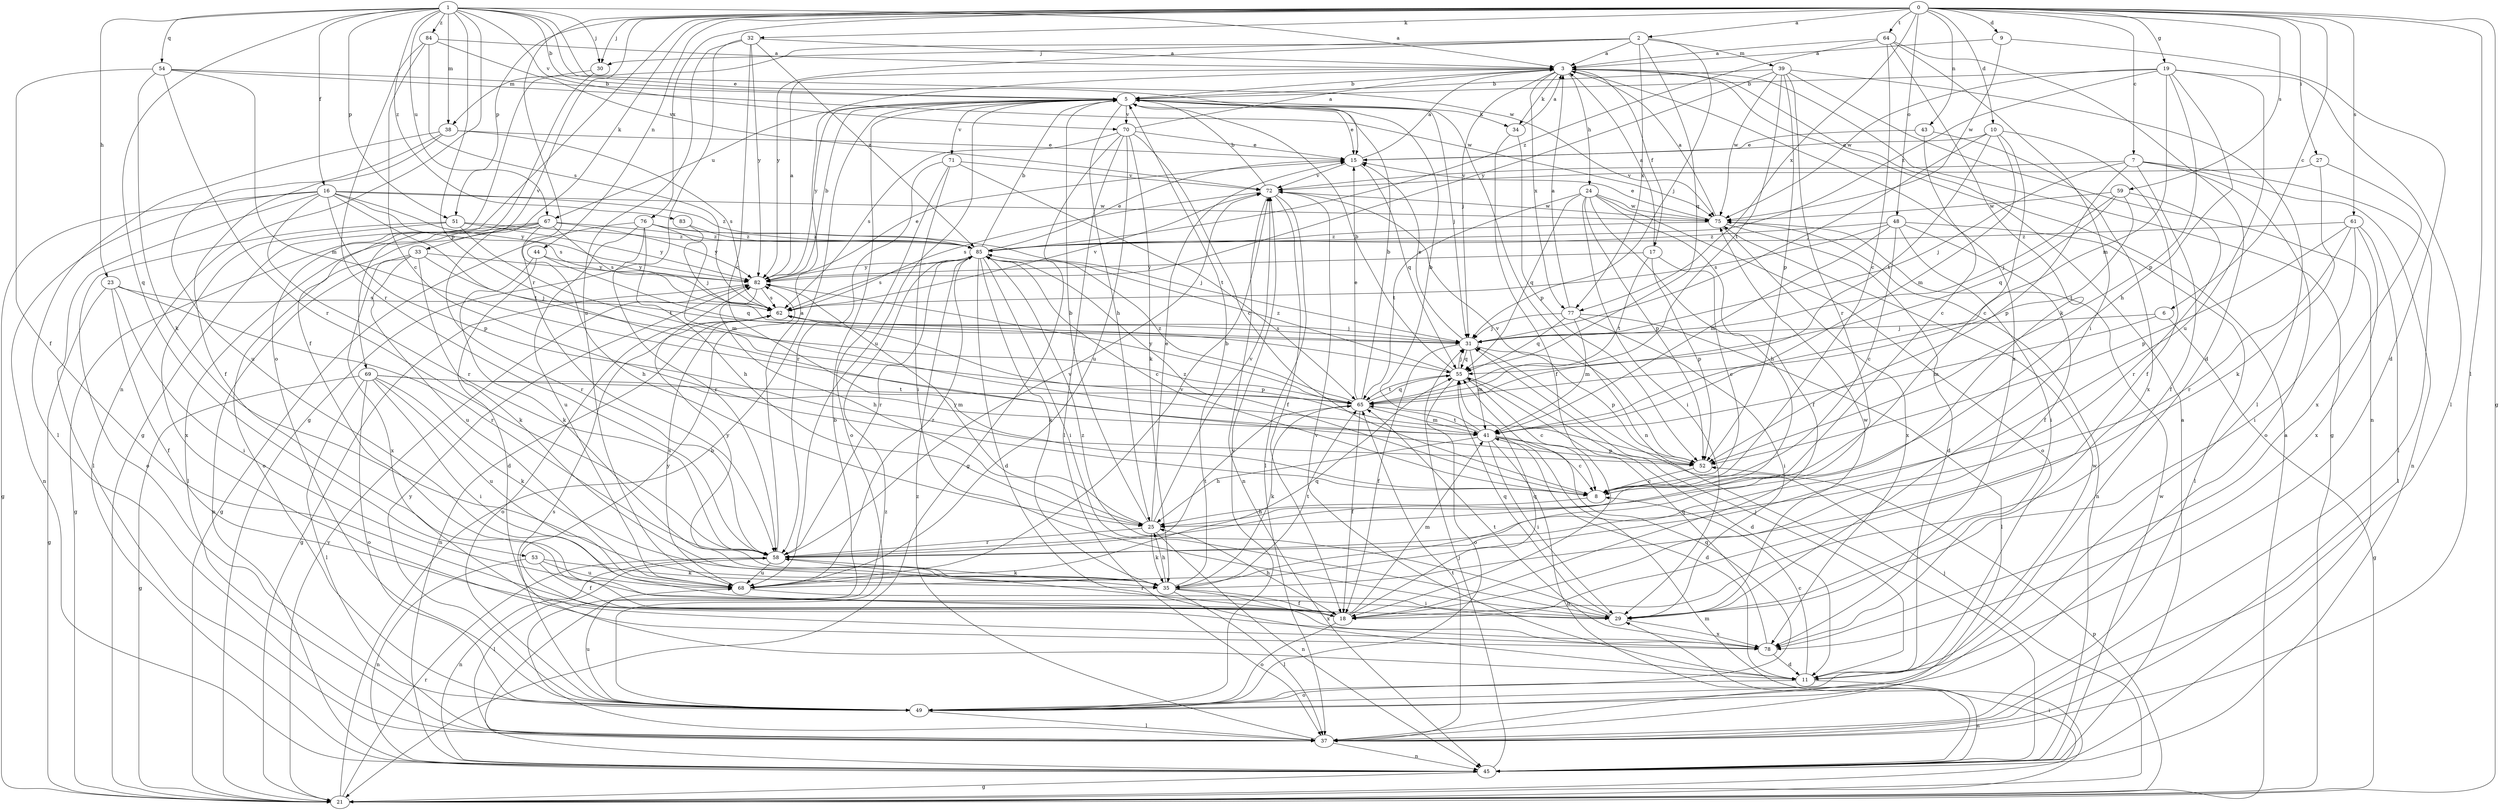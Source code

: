 strict digraph  {
0;
1;
2;
3;
5;
6;
7;
8;
9;
10;
11;
15;
16;
17;
18;
19;
21;
23;
24;
25;
27;
29;
30;
31;
32;
33;
34;
35;
37;
38;
39;
41;
43;
44;
45;
48;
49;
51;
52;
53;
54;
55;
58;
59;
61;
62;
64;
65;
67;
68;
69;
70;
71;
72;
75;
76;
77;
78;
82;
83;
84;
85;
0 -> 2  [label=a];
0 -> 6  [label=c];
0 -> 7  [label=c];
0 -> 9  [label=d];
0 -> 10  [label=d];
0 -> 19  [label=g];
0 -> 21  [label=g];
0 -> 27  [label=i];
0 -> 30  [label=j];
0 -> 32  [label=k];
0 -> 33  [label=k];
0 -> 37  [label=l];
0 -> 43  [label=n];
0 -> 44  [label=n];
0 -> 48  [label=o];
0 -> 49  [label=o];
0 -> 51  [label=p];
0 -> 58  [label=r];
0 -> 59  [label=s];
0 -> 61  [label=s];
0 -> 64  [label=t];
0 -> 69  [label=v];
0 -> 76  [label=x];
0 -> 77  [label=x];
1 -> 3  [label=a];
1 -> 5  [label=b];
1 -> 15  [label=e];
1 -> 16  [label=f];
1 -> 23  [label=h];
1 -> 30  [label=j];
1 -> 38  [label=m];
1 -> 45  [label=n];
1 -> 51  [label=p];
1 -> 52  [label=p];
1 -> 53  [label=q];
1 -> 54  [label=q];
1 -> 67  [label=u];
1 -> 70  [label=v];
1 -> 75  [label=w];
1 -> 83  [label=z];
1 -> 84  [label=z];
2 -> 3  [label=a];
2 -> 30  [label=j];
2 -> 31  [label=j];
2 -> 38  [label=m];
2 -> 39  [label=m];
2 -> 55  [label=q];
2 -> 77  [label=x];
2 -> 82  [label=y];
3 -> 5  [label=b];
3 -> 17  [label=f];
3 -> 21  [label=g];
3 -> 24  [label=h];
3 -> 31  [label=j];
3 -> 34  [label=k];
3 -> 77  [label=x];
3 -> 78  [label=x];
5 -> 15  [label=e];
5 -> 25  [label=h];
5 -> 31  [label=j];
5 -> 34  [label=k];
5 -> 45  [label=n];
5 -> 67  [label=u];
5 -> 68  [label=u];
5 -> 70  [label=v];
5 -> 71  [label=v];
5 -> 82  [label=y];
6 -> 21  [label=g];
6 -> 31  [label=j];
6 -> 41  [label=m];
7 -> 18  [label=f];
7 -> 31  [label=j];
7 -> 37  [label=l];
7 -> 45  [label=n];
7 -> 49  [label=o];
7 -> 52  [label=p];
7 -> 72  [label=v];
8 -> 25  [label=h];
8 -> 85  [label=z];
9 -> 3  [label=a];
9 -> 11  [label=d];
9 -> 75  [label=w];
10 -> 8  [label=c];
10 -> 15  [label=e];
10 -> 18  [label=f];
10 -> 31  [label=j];
10 -> 41  [label=m];
10 -> 65  [label=t];
11 -> 8  [label=c];
11 -> 31  [label=j];
11 -> 45  [label=n];
11 -> 49  [label=o];
11 -> 72  [label=v];
15 -> 3  [label=a];
15 -> 55  [label=q];
15 -> 72  [label=v];
16 -> 21  [label=g];
16 -> 37  [label=l];
16 -> 45  [label=n];
16 -> 52  [label=p];
16 -> 58  [label=r];
16 -> 62  [label=s];
16 -> 65  [label=t];
16 -> 75  [label=w];
16 -> 82  [label=y];
16 -> 85  [label=z];
17 -> 3  [label=a];
17 -> 8  [label=c];
17 -> 52  [label=p];
17 -> 65  [label=t];
17 -> 82  [label=y];
18 -> 25  [label=h];
18 -> 41  [label=m];
18 -> 49  [label=o];
18 -> 55  [label=q];
18 -> 58  [label=r];
19 -> 5  [label=b];
19 -> 25  [label=h];
19 -> 37  [label=l];
19 -> 41  [label=m];
19 -> 52  [label=p];
19 -> 68  [label=u];
19 -> 75  [label=w];
19 -> 85  [label=z];
21 -> 3  [label=a];
21 -> 5  [label=b];
21 -> 29  [label=i];
21 -> 31  [label=j];
21 -> 41  [label=m];
21 -> 52  [label=p];
21 -> 58  [label=r];
21 -> 82  [label=y];
23 -> 18  [label=f];
23 -> 21  [label=g];
23 -> 29  [label=i];
23 -> 58  [label=r];
23 -> 62  [label=s];
24 -> 18  [label=f];
24 -> 25  [label=h];
24 -> 29  [label=i];
24 -> 49  [label=o];
24 -> 52  [label=p];
24 -> 55  [label=q];
24 -> 65  [label=t];
24 -> 75  [label=w];
25 -> 5  [label=b];
25 -> 15  [label=e];
25 -> 35  [label=k];
25 -> 45  [label=n];
25 -> 58  [label=r];
25 -> 72  [label=v];
25 -> 82  [label=y];
27 -> 35  [label=k];
27 -> 72  [label=v];
27 -> 78  [label=x];
29 -> 55  [label=q];
29 -> 75  [label=w];
29 -> 78  [label=x];
29 -> 85  [label=z];
30 -> 18  [label=f];
30 -> 21  [label=g];
31 -> 15  [label=e];
31 -> 18  [label=f];
31 -> 41  [label=m];
31 -> 52  [label=p];
31 -> 55  [label=q];
31 -> 62  [label=s];
32 -> 3  [label=a];
32 -> 8  [label=c];
32 -> 21  [label=g];
32 -> 68  [label=u];
32 -> 82  [label=y];
32 -> 85  [label=z];
33 -> 31  [label=j];
33 -> 35  [label=k];
33 -> 45  [label=n];
33 -> 68  [label=u];
33 -> 78  [label=x];
33 -> 82  [label=y];
34 -> 3  [label=a];
34 -> 18  [label=f];
34 -> 52  [label=p];
35 -> 5  [label=b];
35 -> 18  [label=f];
35 -> 25  [label=h];
35 -> 37  [label=l];
35 -> 65  [label=t];
35 -> 78  [label=x];
35 -> 82  [label=y];
37 -> 5  [label=b];
37 -> 45  [label=n];
37 -> 65  [label=t];
37 -> 85  [label=z];
38 -> 15  [label=e];
38 -> 18  [label=f];
38 -> 37  [label=l];
38 -> 62  [label=s];
38 -> 68  [label=u];
39 -> 5  [label=b];
39 -> 37  [label=l];
39 -> 45  [label=n];
39 -> 52  [label=p];
39 -> 58  [label=r];
39 -> 65  [label=t];
39 -> 75  [label=w];
39 -> 82  [label=y];
41 -> 5  [label=b];
41 -> 8  [label=c];
41 -> 11  [label=d];
41 -> 25  [label=h];
41 -> 29  [label=i];
41 -> 45  [label=n];
41 -> 52  [label=p];
41 -> 65  [label=t];
43 -> 8  [label=c];
43 -> 15  [label=e];
43 -> 78  [label=x];
44 -> 11  [label=d];
44 -> 35  [label=k];
44 -> 55  [label=q];
44 -> 82  [label=y];
45 -> 3  [label=a];
45 -> 21  [label=g];
45 -> 31  [label=j];
45 -> 75  [label=w];
45 -> 85  [label=z];
48 -> 8  [label=c];
48 -> 18  [label=f];
48 -> 29  [label=i];
48 -> 37  [label=l];
48 -> 41  [label=m];
48 -> 62  [label=s];
48 -> 85  [label=z];
49 -> 37  [label=l];
49 -> 55  [label=q];
49 -> 62  [label=s];
49 -> 68  [label=u];
49 -> 72  [label=v];
49 -> 75  [label=w];
49 -> 82  [label=y];
51 -> 49  [label=o];
51 -> 65  [label=t];
51 -> 78  [label=x];
51 -> 82  [label=y];
51 -> 85  [label=z];
52 -> 8  [label=c];
52 -> 72  [label=v];
53 -> 18  [label=f];
53 -> 35  [label=k];
53 -> 45  [label=n];
53 -> 68  [label=u];
54 -> 5  [label=b];
54 -> 18  [label=f];
54 -> 35  [label=k];
54 -> 41  [label=m];
54 -> 58  [label=r];
54 -> 75  [label=w];
55 -> 5  [label=b];
55 -> 8  [label=c];
55 -> 11  [label=d];
55 -> 31  [label=j];
55 -> 49  [label=o];
55 -> 65  [label=t];
55 -> 85  [label=z];
58 -> 3  [label=a];
58 -> 35  [label=k];
58 -> 37  [label=l];
58 -> 45  [label=n];
58 -> 65  [label=t];
58 -> 68  [label=u];
58 -> 72  [label=v];
59 -> 31  [label=j];
59 -> 55  [label=q];
59 -> 58  [label=r];
59 -> 65  [label=t];
59 -> 75  [label=w];
61 -> 29  [label=i];
61 -> 37  [label=l];
61 -> 52  [label=p];
61 -> 58  [label=r];
61 -> 78  [label=x];
61 -> 85  [label=z];
62 -> 31  [label=j];
62 -> 45  [label=n];
62 -> 49  [label=o];
62 -> 52  [label=p];
62 -> 72  [label=v];
64 -> 3  [label=a];
64 -> 8  [label=c];
64 -> 11  [label=d];
64 -> 29  [label=i];
64 -> 35  [label=k];
64 -> 85  [label=z];
65 -> 5  [label=b];
65 -> 15  [label=e];
65 -> 18  [label=f];
65 -> 35  [label=k];
65 -> 41  [label=m];
65 -> 55  [label=q];
65 -> 82  [label=y];
65 -> 85  [label=z];
67 -> 21  [label=g];
67 -> 25  [label=h];
67 -> 37  [label=l];
67 -> 49  [label=o];
67 -> 58  [label=r];
67 -> 62  [label=s];
67 -> 82  [label=y];
67 -> 85  [label=z];
68 -> 29  [label=i];
68 -> 55  [label=q];
68 -> 62  [label=s];
68 -> 72  [label=v];
68 -> 85  [label=z];
69 -> 21  [label=g];
69 -> 29  [label=i];
69 -> 35  [label=k];
69 -> 37  [label=l];
69 -> 41  [label=m];
69 -> 49  [label=o];
69 -> 65  [label=t];
69 -> 68  [label=u];
70 -> 3  [label=a];
70 -> 8  [label=c];
70 -> 15  [label=e];
70 -> 21  [label=g];
70 -> 35  [label=k];
70 -> 37  [label=l];
70 -> 62  [label=s];
70 -> 68  [label=u];
71 -> 29  [label=i];
71 -> 49  [label=o];
71 -> 58  [label=r];
71 -> 65  [label=t];
71 -> 72  [label=v];
72 -> 5  [label=b];
72 -> 18  [label=f];
72 -> 37  [label=l];
72 -> 45  [label=n];
72 -> 62  [label=s];
72 -> 75  [label=w];
75 -> 3  [label=a];
75 -> 11  [label=d];
75 -> 15  [label=e];
75 -> 45  [label=n];
75 -> 78  [label=x];
75 -> 85  [label=z];
76 -> 21  [label=g];
76 -> 25  [label=h];
76 -> 31  [label=j];
76 -> 41  [label=m];
76 -> 58  [label=r];
76 -> 68  [label=u];
76 -> 85  [label=z];
77 -> 3  [label=a];
77 -> 29  [label=i];
77 -> 31  [label=j];
77 -> 37  [label=l];
77 -> 41  [label=m];
77 -> 55  [label=q];
78 -> 11  [label=d];
78 -> 55  [label=q];
78 -> 65  [label=t];
78 -> 82  [label=y];
82 -> 3  [label=a];
82 -> 5  [label=b];
82 -> 15  [label=e];
82 -> 21  [label=g];
82 -> 25  [label=h];
82 -> 62  [label=s];
83 -> 31  [label=j];
83 -> 85  [label=z];
84 -> 3  [label=a];
84 -> 8  [label=c];
84 -> 58  [label=r];
84 -> 62  [label=s];
84 -> 72  [label=v];
85 -> 5  [label=b];
85 -> 8  [label=c];
85 -> 11  [label=d];
85 -> 15  [label=e];
85 -> 29  [label=i];
85 -> 35  [label=k];
85 -> 58  [label=r];
85 -> 62  [label=s];
85 -> 82  [label=y];
}
